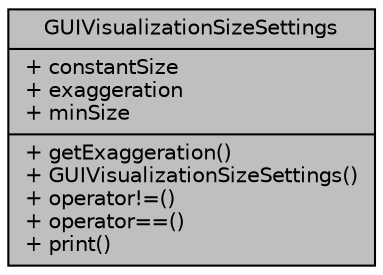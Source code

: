 digraph "GUIVisualizationSizeSettings"
{
  edge [fontname="Helvetica",fontsize="10",labelfontname="Helvetica",labelfontsize="10"];
  node [fontname="Helvetica",fontsize="10",shape=record];
  Node1 [label="{GUIVisualizationSizeSettings\n|+ constantSize\l+ exaggeration\l+ minSize\l|+ getExaggeration()\l+ GUIVisualizationSizeSettings()\l+ operator!=()\l+ operator==()\l+ print()\l}",height=0.2,width=0.4,color="black", fillcolor="grey75", style="filled", fontcolor="black"];
}
